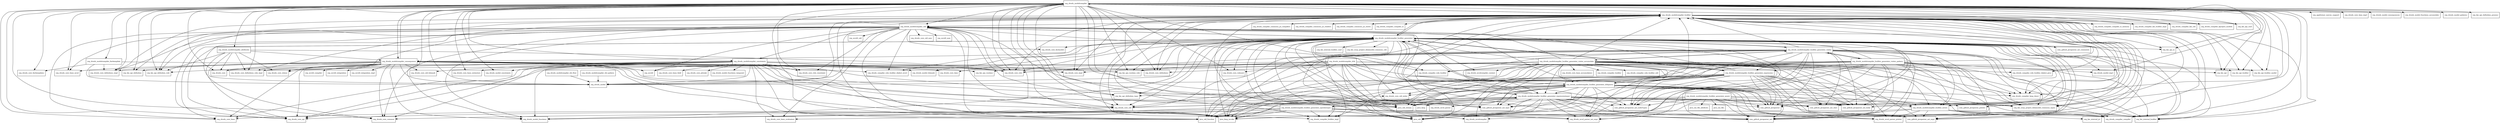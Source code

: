 digraph drools_model_compiler_7_24_0_Final_package_dependencies {
  node [shape = box, fontsize=10.0];
  org_drools_modelcompiler -> java_lang;
  org_drools_modelcompiler -> java_lang_invoke;
  org_drools_modelcompiler -> java_util;
  org_drools_modelcompiler -> java_util_function;
  org_drools_modelcompiler -> java_util_stream;
  org_drools_modelcompiler -> org_appformer_maven_support;
  org_drools_modelcompiler -> org_drools_compiler_builder_impl;
  org_drools_modelcompiler -> org_drools_compiler_compiler;
  org_drools_modelcompiler -> org_drools_compiler_compiler_io_memory;
  org_drools_modelcompiler -> org_drools_compiler_kie_builder_impl;
  org_drools_modelcompiler -> org_drools_compiler_kie_util;
  org_drools_modelcompiler -> org_drools_compiler_kproject_models;
  org_drools_modelcompiler -> org_drools_compiler_lang_descr;
  org_drools_modelcompiler -> org_drools_compiler_rule_builder;
  org_drools_modelcompiler -> org_drools_core;
  org_drools_modelcompiler -> org_drools_core_base;
  org_drools_modelcompiler -> org_drools_core_base_extractors;
  org_drools_modelcompiler -> org_drools_core_base_mvel;
  org_drools_modelcompiler -> org_drools_core_common;
  org_drools_modelcompiler -> org_drools_core_definitions;
  org_drools_modelcompiler -> org_drools_core_definitions_impl;
  org_drools_modelcompiler -> org_drools_core_definitions_rule_impl;
  org_drools_modelcompiler -> org_drools_core_facttemplates;
  org_drools_modelcompiler -> org_drools_core_impl;
  org_drools_modelcompiler -> org_drools_core_rule;
  org_drools_modelcompiler -> org_drools_core_rule_constraint;
  org_drools_modelcompiler -> org_drools_core_ruleunit;
  org_drools_modelcompiler -> org_drools_core_spi;
  org_drools_modelcompiler -> org_drools_core_time_impl;
  org_drools_modelcompiler -> org_drools_core_util;
  org_drools_modelcompiler -> org_drools_model;
  org_drools_modelcompiler -> org_drools_model_consequences;
  org_drools_modelcompiler -> org_drools_model_constraints;
  org_drools_modelcompiler -> org_drools_model_functions;
  org_drools_modelcompiler -> org_drools_model_functions_accumulate;
  org_drools_modelcompiler -> org_drools_model_impl;
  org_drools_modelcompiler -> org_drools_model_patterns;
  org_drools_modelcompiler -> org_drools_modelcompiler_attributes;
  org_drools_modelcompiler -> org_drools_modelcompiler_builder;
  org_drools_modelcompiler -> org_drools_modelcompiler_consequence;
  org_drools_modelcompiler -> org_drools_modelcompiler_constraints;
  org_drools_modelcompiler -> org_drools_modelcompiler_facttemplate;
  org_drools_modelcompiler -> org_drools_modelcompiler_util;
  org_drools_modelcompiler -> org_kie_api;
  org_drools_modelcompiler -> org_kie_api_builder;
  org_drools_modelcompiler -> org_kie_api_builder_model;
  org_drools_modelcompiler -> org_kie_api_conf;
  org_drools_modelcompiler -> org_kie_api_definition;
  org_drools_modelcompiler -> org_kie_api_definition_process;
  org_drools_modelcompiler -> org_kie_api_definition_rule;
  org_drools_modelcompiler -> org_kie_api_definition_type;
  org_drools_modelcompiler -> org_kie_api_io;
  org_drools_modelcompiler -> org_kie_api_runtime_rule;
  org_drools_modelcompiler -> org_kie_internal_builder;
  org_drools_modelcompiler -> org_kie_soup_project_datamodel_commons_types;
  org_drools_modelcompiler_attributes -> org_drools_core;
  org_drools_modelcompiler_attributes -> org_drools_core_definitions_rule_impl;
  org_drools_modelcompiler_attributes -> org_drools_core_reteoo;
  org_drools_modelcompiler_attributes -> org_drools_core_rule;
  org_drools_modelcompiler_attributes -> org_drools_core_spi;
  org_drools_modelcompiler_attributes -> org_drools_model;
  org_drools_modelcompiler_attributes -> org_drools_modelcompiler_consequence;
  org_drools_modelcompiler_attributes -> org_kie_api_definition_rule;
  org_drools_modelcompiler_builder -> com_github_javaparser;
  org_drools_modelcompiler_builder -> com_github_javaparser_ast;
  org_drools_modelcompiler_builder -> com_github_javaparser_ast_body;
  org_drools_modelcompiler_builder -> com_github_javaparser_ast_comments;
  org_drools_modelcompiler_builder -> com_github_javaparser_ast_expr;
  org_drools_modelcompiler_builder -> com_github_javaparser_ast_stmt;
  org_drools_modelcompiler_builder -> com_github_javaparser_ast_type;
  org_drools_modelcompiler_builder -> com_github_javaparser_printer;
  org_drools_modelcompiler_builder -> java_lang_invoke;
  org_drools_modelcompiler_builder -> java_util;
  org_drools_modelcompiler_builder -> java_util_function;
  org_drools_modelcompiler_builder -> java_util_stream;
  org_drools_modelcompiler_builder -> org_drools_compiler_builder_impl;
  org_drools_modelcompiler_builder -> org_drools_compiler_commons_jci_compilers;
  org_drools_modelcompiler_builder -> org_drools_compiler_commons_jci_readers;
  org_drools_modelcompiler_builder -> org_drools_compiler_commons_jci_stores;
  org_drools_modelcompiler_builder -> org_drools_compiler_compiler;
  org_drools_modelcompiler_builder -> org_drools_compiler_compiler_io;
  org_drools_modelcompiler_builder -> org_drools_compiler_compiler_io_memory;
  org_drools_modelcompiler_builder -> org_drools_compiler_kie_builder_impl;
  org_drools_modelcompiler_builder -> org_drools_compiler_kie_util;
  org_drools_modelcompiler_builder -> org_drools_compiler_kproject_models;
  org_drools_modelcompiler_builder -> org_drools_compiler_lang_descr;
  org_drools_modelcompiler_builder -> org_drools_compiler_rule_builder_dialect_java;
  org_drools_modelcompiler_builder -> org_drools_core_common;
  org_drools_modelcompiler_builder -> org_drools_core_definitions;
  org_drools_modelcompiler_builder -> org_drools_core_definitions_impl;
  org_drools_modelcompiler_builder -> org_drools_core_definitions_rule_impl;
  org_drools_modelcompiler_builder -> org_drools_core_impl;
  org_drools_modelcompiler_builder -> org_drools_core_rule;
  org_drools_modelcompiler_builder -> org_drools_core_util;
  org_drools_modelcompiler_builder -> org_drools_model;
  org_drools_modelcompiler_builder -> org_drools_modelcompiler;
  org_drools_modelcompiler_builder -> org_drools_modelcompiler_builder_errors;
  org_drools_modelcompiler_builder -> org_drools_modelcompiler_builder_generator;
  org_drools_modelcompiler_builder -> org_drools_modelcompiler_util;
  org_drools_modelcompiler_builder -> org_kie_api;
  org_drools_modelcompiler_builder -> org_kie_api_builder;
  org_drools_modelcompiler_builder -> org_kie_api_builder_model;
  org_drools_modelcompiler_builder -> org_kie_api_conf;
  org_drools_modelcompiler_builder -> org_kie_api_definition;
  org_drools_modelcompiler_builder -> org_kie_api_definition_rule;
  org_drools_modelcompiler_builder -> org_kie_api_io;
  org_drools_modelcompiler_builder -> org_kie_internal_builder;
  org_drools_modelcompiler_builder -> org_kie_internal_jci;
  org_drools_modelcompiler_builder -> org_kie_soup_project_datamodel_commons_types;
  org_drools_modelcompiler_builder_errors -> com_github_javaparser_ast;
  org_drools_modelcompiler_builder_errors -> com_github_javaparser_ast_expr;
  org_drools_modelcompiler_builder_errors -> org_drools_compiler_compiler;
  org_drools_modelcompiler_builder_errors -> org_drools_mvel_parser_printer;
  org_drools_modelcompiler_builder_errors -> org_drools_mvelcompiler;
  org_drools_modelcompiler_builder_errors -> org_kie_internal_builder;
  org_drools_modelcompiler_builder_errors -> org_kie_internal_jci;
  org_drools_modelcompiler_builder_generator -> com_github_javaparser;
  org_drools_modelcompiler_builder_generator -> com_github_javaparser_ast;
  org_drools_modelcompiler_builder_generator -> com_github_javaparser_ast_body;
  org_drools_modelcompiler_builder_generator -> com_github_javaparser_ast_comments;
  org_drools_modelcompiler_builder_generator -> com_github_javaparser_ast_expr;
  org_drools_modelcompiler_builder_generator -> com_github_javaparser_ast_nodeTypes;
  org_drools_modelcompiler_builder_generator -> com_github_javaparser_ast_stmt;
  org_drools_modelcompiler_builder_generator -> com_github_javaparser_ast_type;
  org_drools_modelcompiler_builder_generator -> java_lang;
  org_drools_modelcompiler_builder_generator -> java_lang_invoke;
  org_drools_modelcompiler_builder_generator -> java_util;
  org_drools_modelcompiler_builder_generator -> java_util_function;
  org_drools_modelcompiler_builder_generator -> java_util_stream;
  org_drools_modelcompiler_builder_generator -> org_drools_compiler_builder_impl;
  org_drools_modelcompiler_builder_generator -> org_drools_compiler_compiler;
  org_drools_modelcompiler_builder_generator -> org_drools_compiler_lang_descr;
  org_drools_modelcompiler_builder_generator -> org_drools_compiler_rule_builder_dialect_mvel;
  org_drools_modelcompiler_builder_generator -> org_drools_core_base;
  org_drools_modelcompiler_builder_generator -> org_drools_core_definitions;
  org_drools_modelcompiler_builder_generator -> org_drools_core_factmodel;
  org_drools_modelcompiler_builder_generator -> org_drools_core_rule;
  org_drools_modelcompiler_builder_generator -> org_drools_core_ruleunit;
  org_drools_modelcompiler_builder_generator -> org_drools_core_spi;
  org_drools_modelcompiler_builder_generator -> org_drools_core_time;
  org_drools_modelcompiler_builder_generator -> org_drools_core_util;
  org_drools_modelcompiler_builder_generator -> org_drools_core_util_index;
  org_drools_modelcompiler_builder_generator -> org_drools_model;
  org_drools_modelcompiler_builder_generator -> org_drools_model_bitmask;
  org_drools_modelcompiler_builder_generator -> org_drools_model_functions;
  org_drools_modelcompiler_builder_generator -> org_drools_model_impl;
  org_drools_modelcompiler_builder_generator -> org_drools_modelcompiler_builder;
  org_drools_modelcompiler_builder_generator -> org_drools_modelcompiler_builder_errors;
  org_drools_modelcompiler_builder_generator -> org_drools_modelcompiler_builder_generator_drlxparse;
  org_drools_modelcompiler_builder_generator -> org_drools_modelcompiler_builder_generator_expression;
  org_drools_modelcompiler_builder_generator -> org_drools_modelcompiler_builder_generator_expressiontyper;
  org_drools_modelcompiler_builder_generator -> org_drools_modelcompiler_builder_generator_visitor;
  org_drools_modelcompiler_builder_generator -> org_drools_modelcompiler_consequence;
  org_drools_modelcompiler_builder_generator -> org_drools_modelcompiler_util;
  org_drools_modelcompiler_builder_generator -> org_drools_mvel_parser;
  org_drools_modelcompiler_builder_generator -> org_drools_mvel_parser_ast_expr;
  org_drools_modelcompiler_builder_generator -> org_drools_mvel_parser_printer;
  org_drools_modelcompiler_builder_generator -> org_drools_mvelcompiler;
  org_drools_modelcompiler_builder_generator -> org_drools_mvelcompiler_context;
  org_drools_modelcompiler_builder_generator -> org_kie_api_definition_type;
  org_drools_modelcompiler_builder_generator -> org_kie_api_io;
  org_drools_modelcompiler_builder_generator -> org_kie_api_runtime_rule;
  org_drools_modelcompiler_builder_generator -> org_kie_internal_builder;
  org_drools_modelcompiler_builder_generator -> org_kie_internal_builder_conf;
  org_drools_modelcompiler_builder_generator -> org_kie_internal_jci;
  org_drools_modelcompiler_builder_generator -> org_kie_soup_project_datamodel_commons_types;
  org_drools_modelcompiler_builder_generator -> org_kie_soup_project_datamodel_commons_util;
  org_drools_modelcompiler_builder_generator_drlxparse -> com_github_javaparser;
  org_drools_modelcompiler_builder_generator_drlxparse -> com_github_javaparser_ast;
  org_drools_modelcompiler_builder_generator_drlxparse -> com_github_javaparser_ast_body;
  org_drools_modelcompiler_builder_generator_drlxparse -> com_github_javaparser_ast_expr;
  org_drools_modelcompiler_builder_generator_drlxparse -> com_github_javaparser_ast_nodeTypes;
  org_drools_modelcompiler_builder_generator_drlxparse -> com_github_javaparser_ast_type;
  org_drools_modelcompiler_builder_generator_drlxparse -> java_lang;
  org_drools_modelcompiler_builder_generator_drlxparse -> java_lang_invoke;
  org_drools_modelcompiler_builder_generator_drlxparse -> java_util;
  org_drools_modelcompiler_builder_generator_drlxparse -> java_util_function;
  org_drools_modelcompiler_builder_generator_drlxparse -> java_util_stream;
  org_drools_modelcompiler_builder_generator_drlxparse -> org_drools_compiler_compiler;
  org_drools_modelcompiler_builder_generator_drlxparse -> org_drools_compiler_lang_descr;
  org_drools_modelcompiler_builder_generator_drlxparse -> org_drools_core_util;
  org_drools_modelcompiler_builder_generator_drlxparse -> org_drools_core_util_index;
  org_drools_modelcompiler_builder_generator_drlxparse -> org_drools_modelcompiler_builder;
  org_drools_modelcompiler_builder_generator_drlxparse -> org_drools_modelcompiler_builder_errors;
  org_drools_modelcompiler_builder_generator_drlxparse -> org_drools_modelcompiler_builder_generator;
  org_drools_modelcompiler_builder_generator_drlxparse -> org_drools_modelcompiler_builder_generator_expressiontyper;
  org_drools_modelcompiler_builder_generator_drlxparse -> org_drools_modelcompiler_util;
  org_drools_modelcompiler_builder_generator_drlxparse -> org_drools_mvel_parser_ast_expr;
  org_drools_modelcompiler_builder_generator_drlxparse -> org_drools_mvel_parser_printer;
  org_drools_modelcompiler_builder_generator_drlxparse -> org_kie_api_definition_type;
  org_drools_modelcompiler_builder_generator_drlxparse -> org_kie_soup_project_datamodel_commons_types;
  org_drools_modelcompiler_builder_generator_expression -> com_github_javaparser;
  org_drools_modelcompiler_builder_generator_expression -> com_github_javaparser_ast;
  org_drools_modelcompiler_builder_generator_expression -> com_github_javaparser_ast_body;
  org_drools_modelcompiler_builder_generator_expression -> com_github_javaparser_ast_expr;
  org_drools_modelcompiler_builder_generator_expression -> com_github_javaparser_ast_nodeTypes;
  org_drools_modelcompiler_builder_generator_expression -> com_github_javaparser_ast_stmt;
  org_drools_modelcompiler_builder_generator_expression -> com_github_javaparser_ast_type;
  org_drools_modelcompiler_builder_generator_expression -> java_lang_invoke;
  org_drools_modelcompiler_builder_generator_expression -> java_util;
  org_drools_modelcompiler_builder_generator_expression -> java_util_function;
  org_drools_modelcompiler_builder_generator_expression -> java_util_stream;
  org_drools_modelcompiler_builder_generator_expression -> org_drools_core_util_index;
  org_drools_modelcompiler_builder_generator_expression -> org_drools_model;
  org_drools_modelcompiler_builder_generator_expression -> org_drools_modelcompiler_builder_errors;
  org_drools_modelcompiler_builder_generator_expression -> org_drools_modelcompiler_builder_generator;
  org_drools_modelcompiler_builder_generator_expression -> org_drools_modelcompiler_builder_generator_drlxparse;
  org_drools_modelcompiler_builder_generator_expression -> org_drools_modelcompiler_util;
  org_drools_modelcompiler_builder_generator_expression -> org_drools_mvel_parser_ast_expr;
  org_drools_modelcompiler_builder_generator_expression -> org_drools_mvel_parser_printer;
  org_drools_modelcompiler_builder_generator_expression -> org_kie_internal_builder;
  org_drools_modelcompiler_builder_generator_expressiontyper -> com_github_javaparser;
  org_drools_modelcompiler_builder_generator_expressiontyper -> com_github_javaparser_ast;
  org_drools_modelcompiler_builder_generator_expressiontyper -> com_github_javaparser_ast_body;
  org_drools_modelcompiler_builder_generator_expressiontyper -> com_github_javaparser_ast_expr;
  org_drools_modelcompiler_builder_generator_expressiontyper -> com_github_javaparser_ast_nodeTypes;
  org_drools_modelcompiler_builder_generator_expressiontyper -> com_github_javaparser_ast_stmt;
  org_drools_modelcompiler_builder_generator_expressiontyper -> com_github_javaparser_ast_type;
  org_drools_modelcompiler_builder_generator_expressiontyper -> java_lang;
  org_drools_modelcompiler_builder_generator_expressiontyper -> java_lang_invoke;
  org_drools_modelcompiler_builder_generator_expressiontyper -> java_util;
  org_drools_modelcompiler_builder_generator_expressiontyper -> java_util_function;
  org_drools_modelcompiler_builder_generator_expressiontyper -> java_util_stream;
  org_drools_modelcompiler_builder_generator_expressiontyper -> org_drools_core_util;
  org_drools_modelcompiler_builder_generator_expressiontyper -> org_drools_model_functions;
  org_drools_modelcompiler_builder_generator_expressiontyper -> org_drools_modelcompiler_builder;
  org_drools_modelcompiler_builder_generator_expressiontyper -> org_drools_modelcompiler_builder_errors;
  org_drools_modelcompiler_builder_generator_expressiontyper -> org_drools_modelcompiler_builder_generator;
  org_drools_modelcompiler_builder_generator_expressiontyper -> org_drools_modelcompiler_builder_generator_operatorspec;
  org_drools_modelcompiler_builder_generator_expressiontyper -> org_drools_modelcompiler_util;
  org_drools_modelcompiler_builder_generator_expressiontyper -> org_drools_mvel_parser;
  org_drools_modelcompiler_builder_generator_expressiontyper -> org_drools_mvel_parser_ast_expr;
  org_drools_modelcompiler_builder_generator_expressiontyper -> org_drools_mvel_parser_printer;
  org_drools_modelcompiler_builder_generator_expressiontyper -> org_kie_internal_builder;
  org_drools_modelcompiler_builder_generator_expressiontyper -> org_kie_soup_project_datamodel_commons_types;
  org_drools_modelcompiler_builder_generator_operatorspec -> com_github_javaparser_ast;
  org_drools_modelcompiler_builder_generator_operatorspec -> com_github_javaparser_ast_expr;
  org_drools_modelcompiler_builder_generator_operatorspec -> java_lang_invoke;
  org_drools_modelcompiler_builder_generator_operatorspec -> java_util;
  org_drools_modelcompiler_builder_generator_operatorspec -> java_util_function;
  org_drools_modelcompiler_builder_generator_operatorspec -> org_drools_compiler_builder_impl;
  org_drools_modelcompiler_builder_generator_operatorspec -> org_drools_core_base;
  org_drools_modelcompiler_builder_generator_operatorspec -> org_drools_core_base_evaluators;
  org_drools_modelcompiler_builder_generator_operatorspec -> org_drools_core_common;
  org_drools_modelcompiler_builder_generator_operatorspec -> org_drools_core_spi;
  org_drools_modelcompiler_builder_generator_operatorspec -> org_drools_model_functions;
  org_drools_modelcompiler_builder_generator_operatorspec -> org_drools_modelcompiler_builder_generator;
  org_drools_modelcompiler_builder_generator_operatorspec -> org_drools_modelcompiler_builder_generator_drlxparse;
  org_drools_modelcompiler_builder_generator_operatorspec -> org_drools_modelcompiler_builder_generator_expressiontyper;
  org_drools_modelcompiler_builder_generator_operatorspec -> org_drools_mvel_parser_ast_expr;
  org_drools_modelcompiler_builder_generator_query -> com_github_javaparser;
  org_drools_modelcompiler_builder_generator_query -> com_github_javaparser_ast;
  org_drools_modelcompiler_builder_generator_query -> com_github_javaparser_ast_body;
  org_drools_modelcompiler_builder_generator_query -> com_github_javaparser_ast_expr;
  org_drools_modelcompiler_builder_generator_query -> com_github_javaparser_ast_nodeTypes;
  org_drools_modelcompiler_builder_generator_query -> com_github_javaparser_ast_stmt;
  org_drools_modelcompiler_builder_generator_query -> com_github_javaparser_ast_type;
  org_drools_modelcompiler_builder_generator_query -> com_github_javaparser_printer;
  org_drools_modelcompiler_builder_generator_query -> java_lang_invoke;
  org_drools_modelcompiler_builder_generator_query -> java_nio_file;
  org_drools_modelcompiler_builder_generator_query -> java_nio_file_attribute;
  org_drools_modelcompiler_builder_generator_query -> java_util_function;
  org_drools_modelcompiler_builder_generator_query -> java_util_stream;
  org_drools_modelcompiler_builder_generator_visitor -> com_github_javaparser;
  org_drools_modelcompiler_builder_generator_visitor -> com_github_javaparser_ast;
  org_drools_modelcompiler_builder_generator_visitor -> com_github_javaparser_ast_body;
  org_drools_modelcompiler_builder_generator_visitor -> com_github_javaparser_ast_expr;
  org_drools_modelcompiler_builder_generator_visitor -> com_github_javaparser_ast_nodeTypes;
  org_drools_modelcompiler_builder_generator_visitor -> com_github_javaparser_ast_stmt;
  org_drools_modelcompiler_builder_generator_visitor -> java_lang_invoke;
  org_drools_modelcompiler_builder_generator_visitor -> java_util;
  org_drools_modelcompiler_builder_generator_visitor -> java_util_function;
  org_drools_modelcompiler_builder_generator_visitor -> org_drools_compiler_builder_impl;
  org_drools_modelcompiler_builder_generator_visitor -> org_drools_compiler_lang_descr;
  org_drools_modelcompiler_builder_generator_visitor -> org_drools_core_rule;
  org_drools_modelcompiler_builder_generator_visitor -> org_drools_core_util;
  org_drools_modelcompiler_builder_generator_visitor -> org_drools_modelcompiler_builder;
  org_drools_modelcompiler_builder_generator_visitor -> org_drools_modelcompiler_builder_errors;
  org_drools_modelcompiler_builder_generator_visitor -> org_drools_modelcompiler_builder_generator;
  org_drools_modelcompiler_builder_generator_visitor -> org_drools_modelcompiler_builder_generator_drlxparse;
  org_drools_modelcompiler_builder_generator_visitor -> org_drools_modelcompiler_builder_generator_expression;
  org_drools_modelcompiler_builder_generator_visitor -> org_drools_modelcompiler_builder_generator_expressiontyper;
  org_drools_modelcompiler_builder_generator_visitor -> org_drools_modelcompiler_builder_generator_visitor_accumulate;
  org_drools_modelcompiler_builder_generator_visitor -> org_drools_modelcompiler_builder_generator_visitor_pattern;
  org_drools_modelcompiler_builder_generator_visitor -> org_drools_mvel_parser_ast_expr;
  org_drools_modelcompiler_builder_generator_visitor -> org_drools_mvel_parser_printer;
  org_drools_modelcompiler_builder_generator_visitor -> org_kie_internal_builder;
  org_drools_modelcompiler_builder_generator_visitor -> org_kie_soup_project_datamodel_commons_types;
  org_drools_modelcompiler_builder_generator_visitor_accumulate -> com_github_javaparser;
  org_drools_modelcompiler_builder_generator_visitor_accumulate -> com_github_javaparser_ast;
  org_drools_modelcompiler_builder_generator_visitor_accumulate -> com_github_javaparser_ast_body;
  org_drools_modelcompiler_builder_generator_visitor_accumulate -> com_github_javaparser_ast_expr;
  org_drools_modelcompiler_builder_generator_visitor_accumulate -> com_github_javaparser_ast_nodeTypes;
  org_drools_modelcompiler_builder_generator_visitor_accumulate -> com_github_javaparser_ast_stmt;
  org_drools_modelcompiler_builder_generator_visitor_accumulate -> com_github_javaparser_ast_type;
  org_drools_modelcompiler_builder_generator_visitor_accumulate -> java_lang_invoke;
  org_drools_modelcompiler_builder_generator_visitor_accumulate -> java_util;
  org_drools_modelcompiler_builder_generator_visitor_accumulate -> java_util_function;
  org_drools_modelcompiler_builder_generator_visitor_accumulate -> java_util_stream;
  org_drools_modelcompiler_builder_generator_visitor_accumulate -> org_drools_compiler_builder;
  org_drools_modelcompiler_builder_generator_visitor_accumulate -> org_drools_compiler_builder_impl;
  org_drools_modelcompiler_builder_generator_visitor_accumulate -> org_drools_compiler_compiler;
  org_drools_modelcompiler_builder_generator_visitor_accumulate -> org_drools_compiler_lang_descr;
  org_drools_modelcompiler_builder_generator_visitor_accumulate -> org_drools_compiler_rule_builder;
  org_drools_modelcompiler_builder_generator_visitor_accumulate -> org_drools_compiler_rule_builder_dialect_java;
  org_drools_modelcompiler_builder_generator_visitor_accumulate -> org_drools_compiler_rule_builder_util;
  org_drools_modelcompiler_builder_generator_visitor_accumulate -> org_drools_core_base_accumulators;
  org_drools_modelcompiler_builder_generator_visitor_accumulate -> org_drools_core_definitions;
  org_drools_modelcompiler_builder_generator_visitor_accumulate -> org_drools_core_definitions_rule_impl;
  org_drools_modelcompiler_builder_generator_visitor_accumulate -> org_drools_core_rule;
  org_drools_modelcompiler_builder_generator_visitor_accumulate -> org_drools_core_spi;
  org_drools_modelcompiler_builder_generator_visitor_accumulate -> org_drools_modelcompiler_builder;
  org_drools_modelcompiler_builder_generator_visitor_accumulate -> org_drools_modelcompiler_builder_errors;
  org_drools_modelcompiler_builder_generator_visitor_accumulate -> org_drools_modelcompiler_builder_generator;
  org_drools_modelcompiler_builder_generator_visitor_accumulate -> org_drools_modelcompiler_builder_generator_drlxparse;
  org_drools_modelcompiler_builder_generator_visitor_accumulate -> org_drools_modelcompiler_builder_generator_expression;
  org_drools_modelcompiler_builder_generator_visitor_accumulate -> org_drools_modelcompiler_builder_generator_expressiontyper;
  org_drools_modelcompiler_builder_generator_visitor_accumulate -> org_drools_modelcompiler_builder_generator_visitor;
  org_drools_modelcompiler_builder_generator_visitor_accumulate -> org_drools_modelcompiler_util;
  org_drools_modelcompiler_builder_generator_visitor_accumulate -> org_drools_mvel_parser_ast_expr;
  org_drools_modelcompiler_builder_generator_visitor_accumulate -> org_drools_mvel_parser_printer;
  org_drools_modelcompiler_builder_generator_visitor_accumulate -> org_drools_mvelcompiler;
  org_drools_modelcompiler_builder_generator_visitor_accumulate -> org_drools_mvelcompiler_context;
  org_drools_modelcompiler_builder_generator_visitor_accumulate -> org_kie_api_runtime_rule;
  org_drools_modelcompiler_builder_generator_visitor_accumulate -> org_kie_internal_builder;
  org_drools_modelcompiler_builder_generator_visitor_accumulate -> org_kie_soup_project_datamodel_commons_types;
  org_drools_modelcompiler_builder_generator_visitor_pattern -> com_github_javaparser_ast;
  org_drools_modelcompiler_builder_generator_visitor_pattern -> com_github_javaparser_ast_body;
  org_drools_modelcompiler_builder_generator_visitor_pattern -> com_github_javaparser_ast_expr;
  org_drools_modelcompiler_builder_generator_visitor_pattern -> com_github_javaparser_ast_nodeTypes;
  org_drools_modelcompiler_builder_generator_visitor_pattern -> java_lang_invoke;
  org_drools_modelcompiler_builder_generator_visitor_pattern -> java_util;
  org_drools_modelcompiler_builder_generator_visitor_pattern -> java_util_function;
  org_drools_modelcompiler_builder_generator_visitor_pattern -> java_util_stream;
  org_drools_modelcompiler_builder_generator_visitor_pattern -> org_drools_compiler_compiler;
  org_drools_modelcompiler_builder_generator_visitor_pattern -> org_drools_compiler_lang_descr;
  org_drools_modelcompiler_builder_generator_visitor_pattern -> org_drools_compiler_rule_builder;
  org_drools_modelcompiler_builder_generator_visitor_pattern -> org_drools_core_util;
  org_drools_modelcompiler_builder_generator_visitor_pattern -> org_drools_model_impl;
  org_drools_modelcompiler_builder_generator_visitor_pattern -> org_drools_modelcompiler_builder;
  org_drools_modelcompiler_builder_generator_visitor_pattern -> org_drools_modelcompiler_builder_errors;
  org_drools_modelcompiler_builder_generator_visitor_pattern -> org_drools_modelcompiler_builder_generator;
  org_drools_modelcompiler_builder_generator_visitor_pattern -> org_drools_modelcompiler_builder_generator_drlxparse;
  org_drools_modelcompiler_builder_generator_visitor_pattern -> org_drools_modelcompiler_builder_generator_expression;
  org_drools_modelcompiler_builder_generator_visitor_pattern -> org_drools_modelcompiler_builder_generator_visitor;
  org_drools_modelcompiler_builder_generator_visitor_pattern -> org_drools_mvel_parser_ast_expr;
  org_drools_modelcompiler_builder_generator_visitor_pattern -> org_drools_mvel_parser_printer;
  org_drools_modelcompiler_builder_generator_visitor_pattern -> org_kie_internal_builder;
  org_drools_modelcompiler_builder_generator_visitor_pattern -> org_kie_soup_project_datamodel_commons_types;
  org_drools_modelcompiler_consequence -> java_lang_invoke;
  org_drools_modelcompiler_consequence -> java_util_function;
  org_drools_modelcompiler_consequence -> java_util_stream;
  org_drools_modelcompiler_consequence -> org_drools_compiler_rule_builder_dialect_mvel;
  org_drools_modelcompiler_consequence -> org_drools_core;
  org_drools_modelcompiler_consequence -> org_drools_core_base;
  org_drools_modelcompiler_consequence -> org_drools_core_base_mvel;
  org_drools_modelcompiler_consequence -> org_drools_core_common;
  org_drools_modelcompiler_consequence -> org_drools_core_definitions_impl;
  org_drools_modelcompiler_consequence -> org_drools_core_definitions_rule_impl;
  org_drools_modelcompiler_consequence -> org_drools_core_impl;
  org_drools_modelcompiler_consequence -> org_drools_core_reteoo;
  org_drools_modelcompiler_consequence -> org_drools_core_rule;
  org_drools_modelcompiler_consequence -> org_drools_core_spi;
  org_drools_modelcompiler_consequence -> org_drools_core_util;
  org_drools_modelcompiler_consequence -> org_drools_core_util_bitmask;
  org_drools_modelcompiler_consequence -> org_drools_model;
  org_drools_modelcompiler_consequence -> org_drools_model_bitmask;
  org_drools_modelcompiler_consequence -> org_drools_model_functions;
  org_drools_modelcompiler_consequence -> org_drools_modelcompiler;
  org_drools_modelcompiler_consequence -> org_kie_api_definition;
  org_drools_modelcompiler_consequence -> org_kie_api_definition_rule;
  org_drools_modelcompiler_consequence -> org_kie_api_runtime;
  org_drools_modelcompiler_consequence -> org_kie_api_runtime_rule;
  org_drools_modelcompiler_consequence -> org_mvel2;
  org_drools_modelcompiler_consequence -> org_mvel2_compiler;
  org_drools_modelcompiler_consequence -> org_mvel2_integration;
  org_drools_modelcompiler_consequence -> org_mvel2_integration_impl;
  org_drools_modelcompiler_constraints -> java_lang_invoke;
  org_drools_modelcompiler_constraints -> java_util;
  org_drools_modelcompiler_constraints -> java_util_function;
  org_drools_modelcompiler_constraints -> java_util_stream;
  org_drools_modelcompiler_constraints -> org_drools_core;
  org_drools_modelcompiler_constraints -> org_drools_core_base;
  org_drools_modelcompiler_constraints -> org_drools_core_base_evaluators;
  org_drools_modelcompiler_constraints -> org_drools_core_base_extractors;
  org_drools_modelcompiler_constraints -> org_drools_core_base_field;
  org_drools_modelcompiler_constraints -> org_drools_core_common;
  org_drools_modelcompiler_constraints -> org_drools_core_phreak;
  org_drools_modelcompiler_constraints -> org_drools_core_reteoo;
  org_drools_modelcompiler_constraints -> org_drools_core_rule;
  org_drools_modelcompiler_constraints -> org_drools_core_rule_constraint;
  org_drools_modelcompiler_constraints -> org_drools_core_spi;
  org_drools_modelcompiler_constraints -> org_drools_core_time;
  org_drools_modelcompiler_constraints -> org_drools_core_util;
  org_drools_modelcompiler_constraints -> org_drools_core_util_bitmask;
  org_drools_modelcompiler_constraints -> org_drools_core_util_index;
  org_drools_modelcompiler_constraints -> org_drools_model;
  org_drools_modelcompiler_constraints -> org_drools_model_constraints;
  org_drools_modelcompiler_constraints -> org_drools_model_functions;
  org_drools_modelcompiler_constraints -> org_drools_model_functions_temporal;
  org_drools_modelcompiler_constraints -> org_kie_api_runtime_rule;
  org_drools_modelcompiler_constraints -> org_mvel2;
  org_drools_modelcompiler_drlx -> com_github_javaparser;
  org_drools_modelcompiler_drlx -> com_github_javaparser_ast;
  org_drools_modelcompiler_drlx -> com_github_javaparser_ast_body;
  org_drools_modelcompiler_drlx -> com_github_javaparser_ast_nodeTypes;
  org_drools_modelcompiler_drlx -> com_github_javaparser_ast_type;
  org_drools_modelcompiler_drlx -> java_lang_invoke;
  org_drools_modelcompiler_drlx -> java_util;
  org_drools_modelcompiler_drlx -> java_util_function;
  org_drools_modelcompiler_drlx -> java_util_stream;
  org_drools_modelcompiler_drlx -> org_drools_core_impl;
  org_drools_modelcompiler_drlx -> org_drools_core_ruleunit;
  org_drools_modelcompiler_drlx -> org_kie_api;
  org_drools_modelcompiler_drlx -> org_kie_api_builder;
  org_drools_modelcompiler_drlx -> org_kie_api_builder_model;
  org_drools_modelcompiler_drlx -> org_kie_api_runtime;
  org_drools_modelcompiler_drlx -> org_kie_api_runtime_rule;
  org_drools_modelcompiler_dsl_flow -> org_drools_model;
  org_drools_modelcompiler_dsl_pattern -> org_drools_model;
  org_drools_modelcompiler_facttemplate -> org_drools_core_definitions;
  org_drools_modelcompiler_facttemplate -> org_drools_core_definitions_impl;
  org_drools_modelcompiler_facttemplate -> org_drools_core_facttemplates;
  org_drools_modelcompiler_facttemplate -> org_drools_model;
  org_drools_modelcompiler_util -> com_github_javaparser_ast_type;
  org_drools_modelcompiler_util -> java_lang_invoke;
  org_drools_modelcompiler_util -> java_util_function;
  org_drools_modelcompiler_util -> org_drools_compiler_compiler;
  org_drools_modelcompiler_util -> org_drools_compiler_rule_builder;
  org_drools_modelcompiler_util -> org_drools_compiler_rule_builder_dialect_mvel;
  org_drools_modelcompiler_util -> org_drools_core_base;
  org_drools_modelcompiler_util -> org_drools_core_base_evaluators;
  org_drools_modelcompiler_util -> org_drools_core_base_mvel;
  org_drools_modelcompiler_util -> org_drools_core_common;
  org_drools_modelcompiler_util -> org_drools_core_definitions_impl;
  org_drools_modelcompiler_util -> org_drools_core_factmodel;
  org_drools_modelcompiler_util -> org_drools_core_reteoo;
  org_drools_modelcompiler_util -> org_drools_core_rule;
  org_drools_modelcompiler_util -> org_drools_core_rule_constraint;
  org_drools_modelcompiler_util -> org_drools_core_spi;
  org_drools_modelcompiler_util -> org_drools_core_util;
  org_drools_modelcompiler_util -> org_drools_core_util_asm;
  org_drools_modelcompiler_util -> org_drools_model;
  org_drools_modelcompiler_util -> org_drools_model_functions;
  org_drools_modelcompiler_util -> org_drools_modelcompiler_builder_generator;
  org_drools_modelcompiler_util -> org_drools_modelcompiler_constraints;
  org_drools_modelcompiler_util -> org_kie_api_definition_rule;
  org_drools_modelcompiler_util -> org_kie_api_definition_type;
  org_drools_modelcompiler_util -> org_mvel2;
  org_drools_modelcompiler_util -> org_mvel2_asm;
  org_drools_modelcompiler_util -> org_mvel2_util;
}
